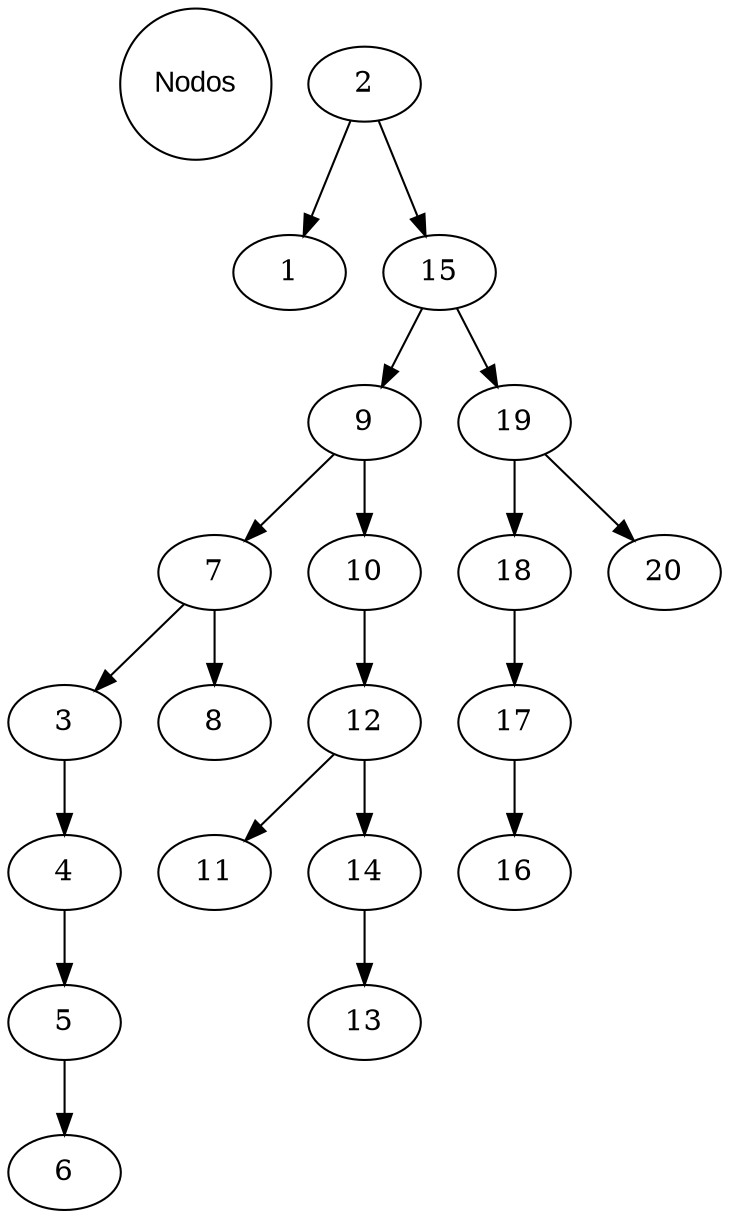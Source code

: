 digraph ArvoreBinaria {
Nodos [shape=circle, fontname="Arial"];
  2;
  2 -> 1;
  2 -> 15;
  1;
  15;
  15 -> 9;
  15 -> 19;
  9;
  9 -> 7;
  9 -> 10;
  7;
  7 -> 3;
  7 -> 8;
  3;
  3 -> 4;
  4;
  4 -> 5;
  5;
  5 -> 6;
  6;
  8;
  10;
  10 -> 12;
  12;
  12 -> 11;
  12 -> 14;
  11;
  14;
  14 -> 13;
  13;
  19;
  19 -> 18;
  19 -> 20;
  18;
  18 -> 17;
  17;
  17 -> 16;
  16;
  20;
}
